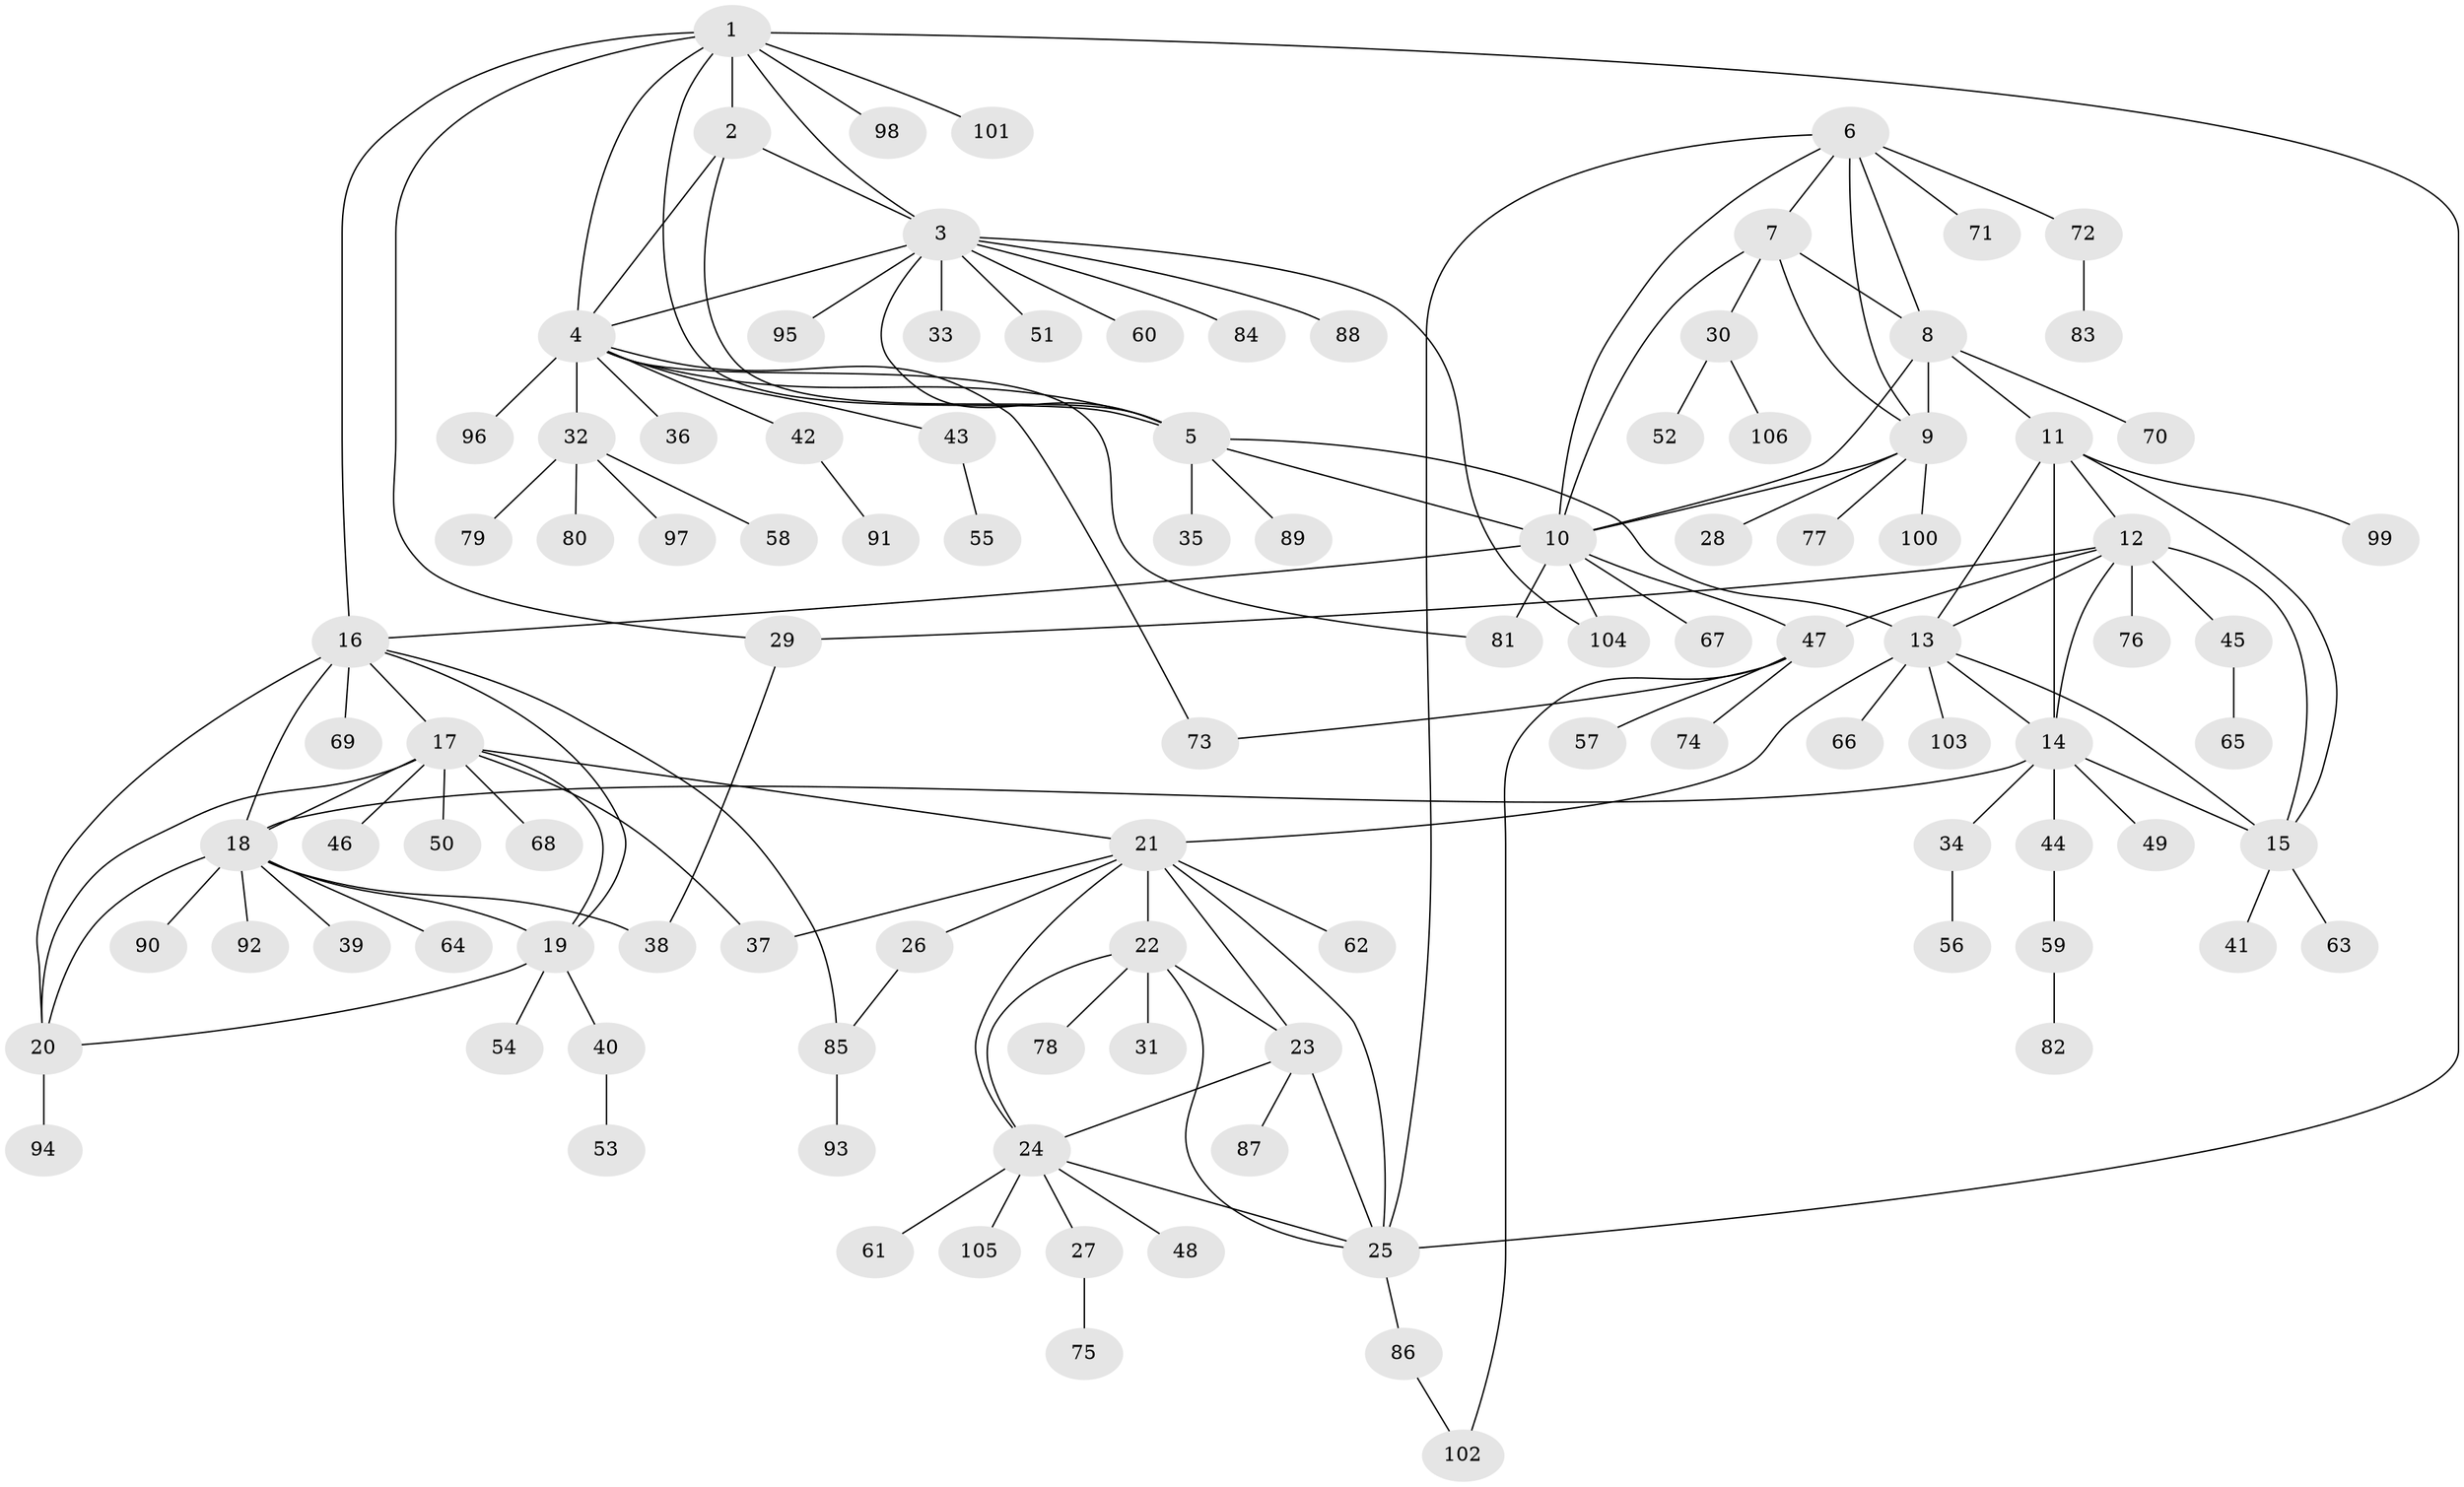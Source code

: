 // coarse degree distribution, {9: 0.04054054054054054, 4: 0.04054054054054054, 11: 0.013513513513513514, 8: 0.04054054054054054, 7: 0.04054054054054054, 5: 0.05405405405405406, 6: 0.013513513513513514, 10: 0.013513513513513514, 3: 0.04054054054054054, 13: 0.013513513513513514, 2: 0.05405405405405406, 1: 0.6351351351351351}
// Generated by graph-tools (version 1.1) at 2025/19/03/04/25 18:19:39]
// undirected, 106 vertices, 150 edges
graph export_dot {
graph [start="1"]
  node [color=gray90,style=filled];
  1;
  2;
  3;
  4;
  5;
  6;
  7;
  8;
  9;
  10;
  11;
  12;
  13;
  14;
  15;
  16;
  17;
  18;
  19;
  20;
  21;
  22;
  23;
  24;
  25;
  26;
  27;
  28;
  29;
  30;
  31;
  32;
  33;
  34;
  35;
  36;
  37;
  38;
  39;
  40;
  41;
  42;
  43;
  44;
  45;
  46;
  47;
  48;
  49;
  50;
  51;
  52;
  53;
  54;
  55;
  56;
  57;
  58;
  59;
  60;
  61;
  62;
  63;
  64;
  65;
  66;
  67;
  68;
  69;
  70;
  71;
  72;
  73;
  74;
  75;
  76;
  77;
  78;
  79;
  80;
  81;
  82;
  83;
  84;
  85;
  86;
  87;
  88;
  89;
  90;
  91;
  92;
  93;
  94;
  95;
  96;
  97;
  98;
  99;
  100;
  101;
  102;
  103;
  104;
  105;
  106;
  1 -- 2;
  1 -- 3;
  1 -- 4;
  1 -- 5;
  1 -- 16;
  1 -- 25;
  1 -- 29;
  1 -- 98;
  1 -- 101;
  2 -- 3;
  2 -- 4;
  2 -- 5;
  3 -- 4;
  3 -- 5;
  3 -- 33;
  3 -- 51;
  3 -- 60;
  3 -- 84;
  3 -- 88;
  3 -- 95;
  3 -- 104;
  4 -- 5;
  4 -- 32;
  4 -- 36;
  4 -- 42;
  4 -- 43;
  4 -- 73;
  4 -- 81;
  4 -- 96;
  5 -- 10;
  5 -- 13;
  5 -- 35;
  5 -- 89;
  6 -- 7;
  6 -- 8;
  6 -- 9;
  6 -- 10;
  6 -- 25;
  6 -- 71;
  6 -- 72;
  7 -- 8;
  7 -- 9;
  7 -- 10;
  7 -- 30;
  8 -- 9;
  8 -- 10;
  8 -- 11;
  8 -- 70;
  9 -- 10;
  9 -- 28;
  9 -- 77;
  9 -- 100;
  10 -- 16;
  10 -- 47;
  10 -- 67;
  10 -- 81;
  10 -- 104;
  11 -- 12;
  11 -- 13;
  11 -- 14;
  11 -- 15;
  11 -- 99;
  12 -- 13;
  12 -- 14;
  12 -- 15;
  12 -- 29;
  12 -- 45;
  12 -- 47;
  12 -- 76;
  13 -- 14;
  13 -- 15;
  13 -- 21;
  13 -- 66;
  13 -- 103;
  14 -- 15;
  14 -- 18;
  14 -- 34;
  14 -- 44;
  14 -- 49;
  15 -- 41;
  15 -- 63;
  16 -- 17;
  16 -- 18;
  16 -- 19;
  16 -- 20;
  16 -- 69;
  16 -- 85;
  17 -- 18;
  17 -- 19;
  17 -- 20;
  17 -- 21;
  17 -- 37;
  17 -- 46;
  17 -- 50;
  17 -- 68;
  18 -- 19;
  18 -- 20;
  18 -- 38;
  18 -- 39;
  18 -- 64;
  18 -- 90;
  18 -- 92;
  19 -- 20;
  19 -- 40;
  19 -- 54;
  20 -- 94;
  21 -- 22;
  21 -- 23;
  21 -- 24;
  21 -- 25;
  21 -- 26;
  21 -- 37;
  21 -- 62;
  22 -- 23;
  22 -- 24;
  22 -- 25;
  22 -- 31;
  22 -- 78;
  23 -- 24;
  23 -- 25;
  23 -- 87;
  24 -- 25;
  24 -- 27;
  24 -- 48;
  24 -- 61;
  24 -- 105;
  25 -- 86;
  26 -- 85;
  27 -- 75;
  29 -- 38;
  30 -- 52;
  30 -- 106;
  32 -- 58;
  32 -- 79;
  32 -- 80;
  32 -- 97;
  34 -- 56;
  40 -- 53;
  42 -- 91;
  43 -- 55;
  44 -- 59;
  45 -- 65;
  47 -- 57;
  47 -- 73;
  47 -- 74;
  47 -- 102;
  59 -- 82;
  72 -- 83;
  85 -- 93;
  86 -- 102;
}
